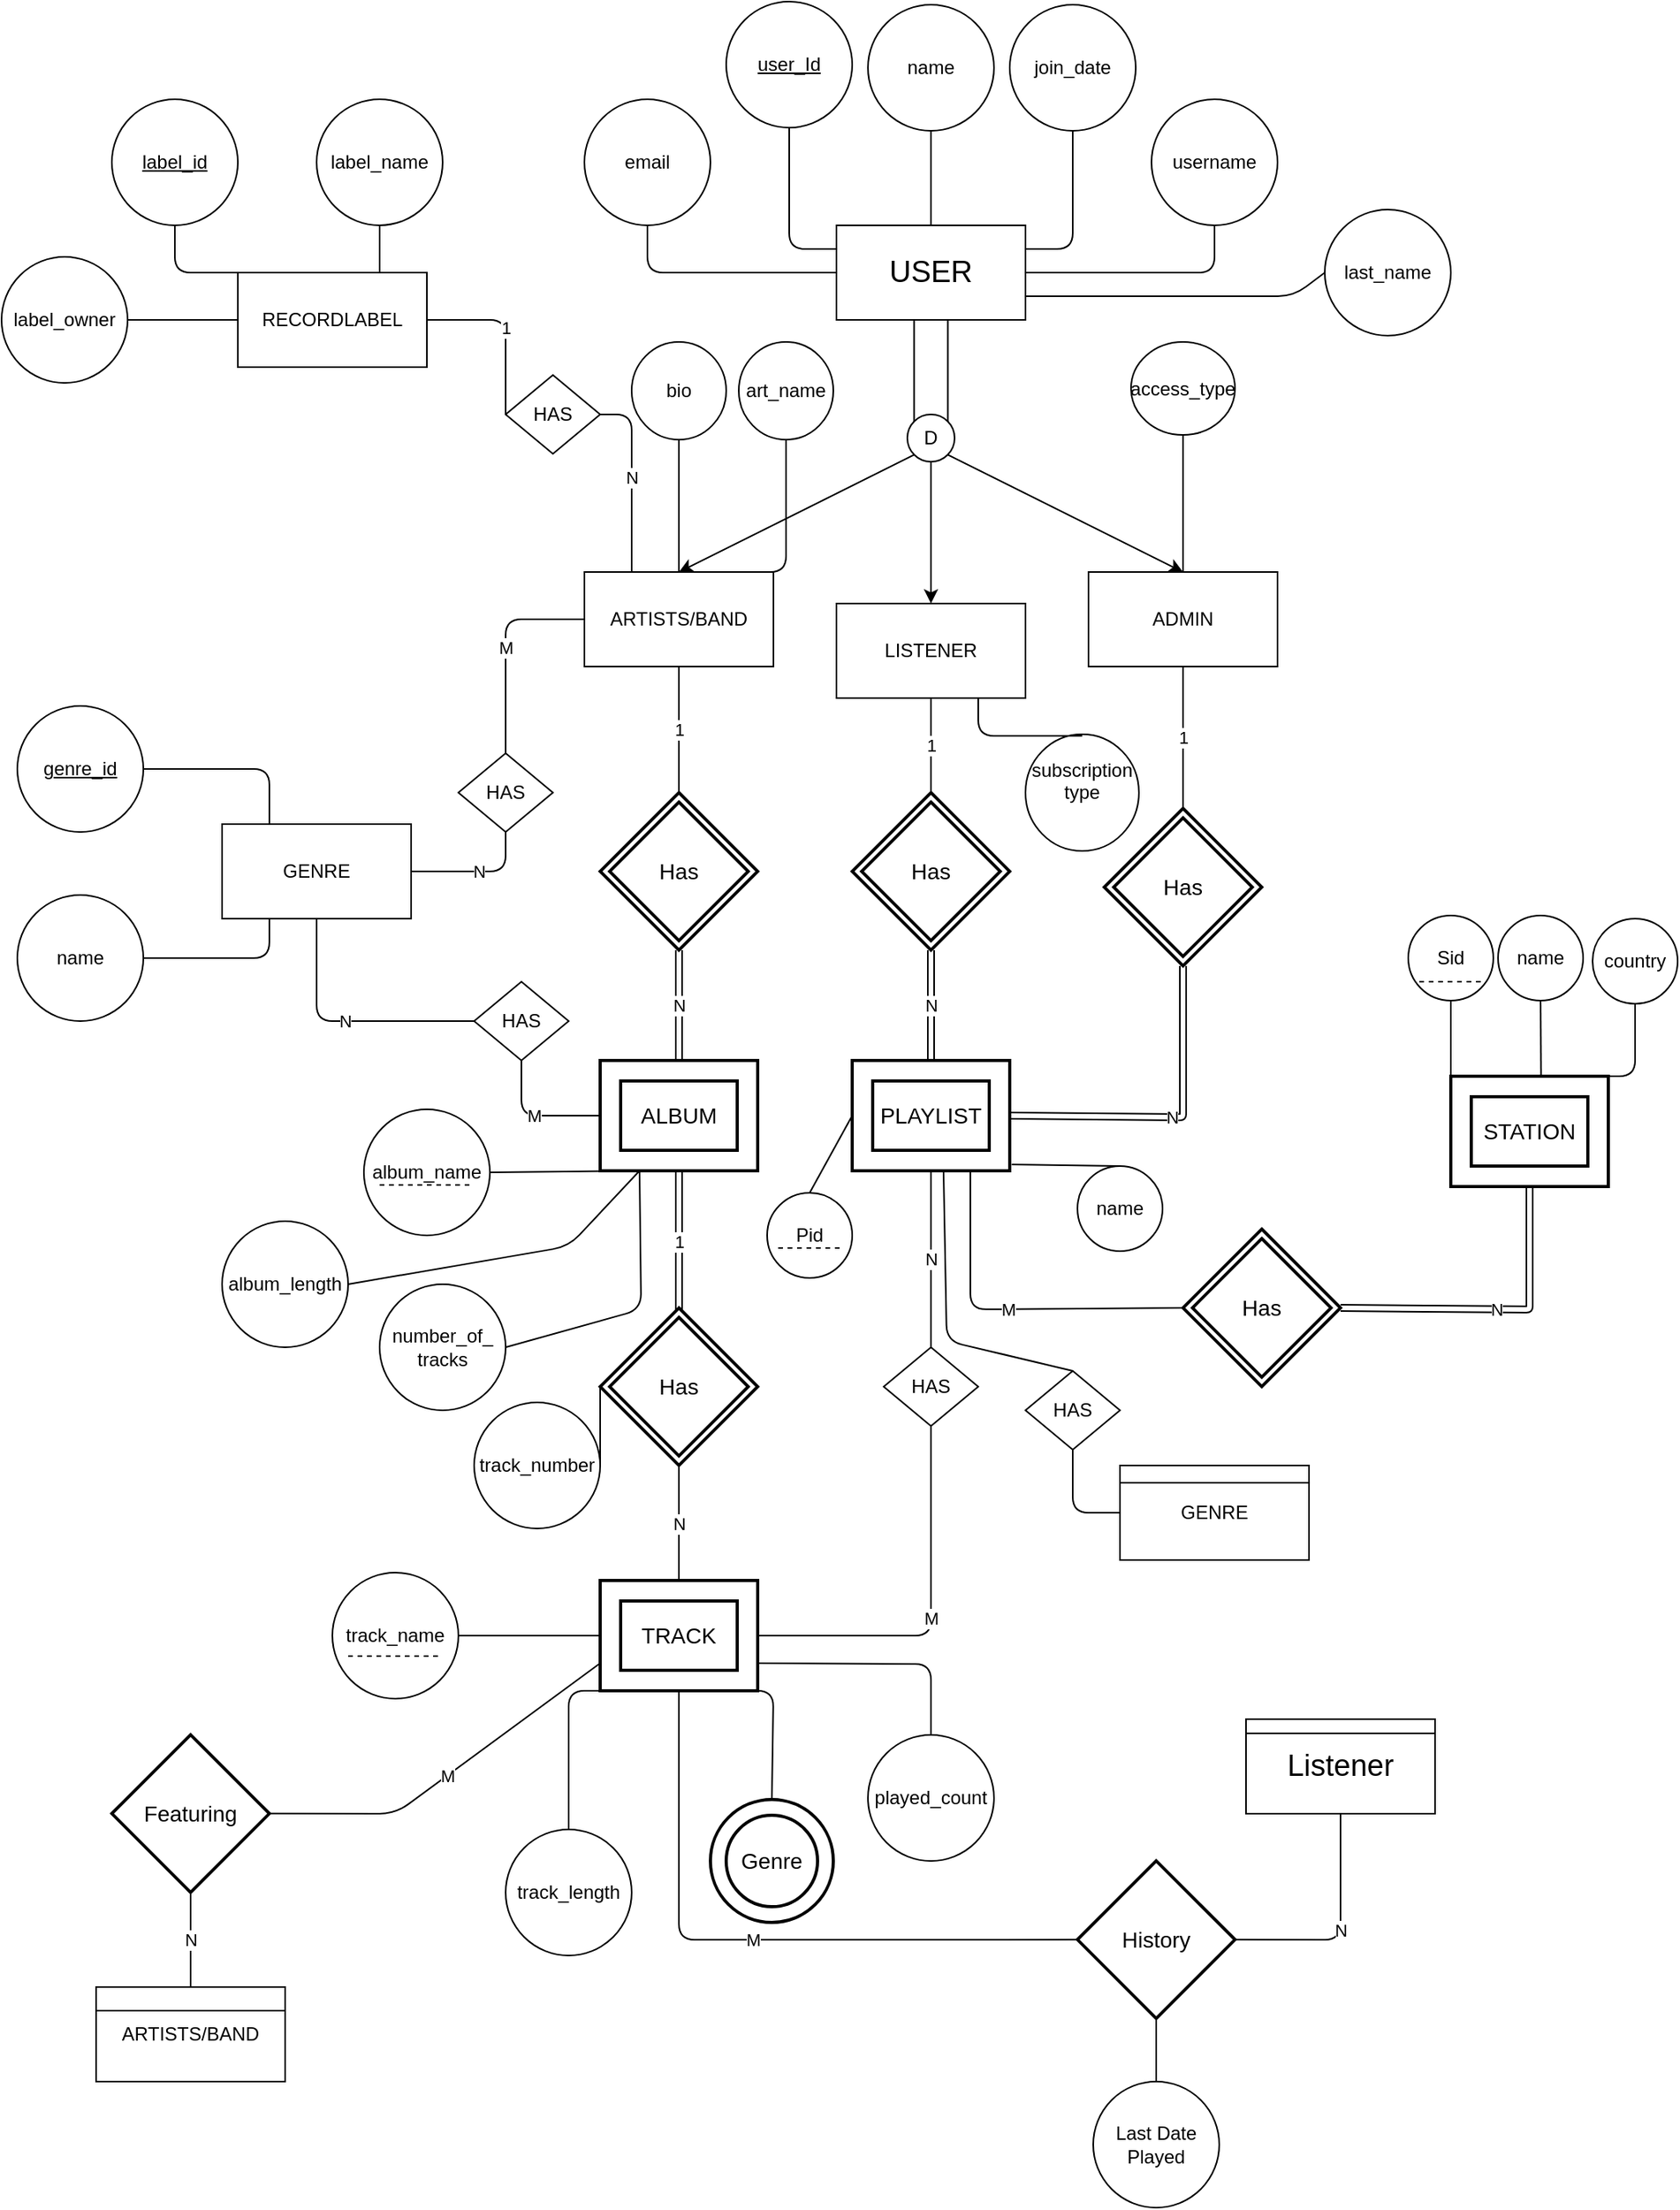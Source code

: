 <mxfile version="10.6.7" type="github"><diagram id="XxLZH_WnZtIfN90YUDpy" name="Page-1"><mxGraphModel dx="1188" dy="646" grid="1" gridSize="10" guides="1" tooltips="1" connect="1" arrows="1" fold="1" page="1" pageScale="1" pageWidth="1169" pageHeight="1654" background="none" math="0" shadow="0"><root><mxCell id="0"/><mxCell id="1" parent="0"/><mxCell id="ZjTjYvJej75fSaQNqOP--2" value="&lt;font style=&quot;font-size: 19px&quot;&gt;USER&lt;/font&gt;" style="rounded=0;whiteSpace=wrap;html=1;" parent="1" vertex="1"><mxGeometry x="560" y="202" width="120" height="60" as="geometry"/></mxCell><mxCell id="ZjTjYvJej75fSaQNqOP--3" value="" style="shape=link;html=1;width=21.429;" parent="1" target="ZjTjYvJej75fSaQNqOP--2" edge="1"><mxGeometry width="50" height="50" relative="1" as="geometry"><mxPoint x="620" y="332" as="sourcePoint"/><mxPoint x="650" y="282" as="targetPoint"/></mxGeometry></mxCell><mxCell id="ZjTjYvJej75fSaQNqOP--4" value="D" style="ellipse;whiteSpace=wrap;html=1;aspect=fixed;" parent="1" vertex="1"><mxGeometry x="605" y="322" width="30" height="30" as="geometry"/></mxCell><mxCell id="ZjTjYvJej75fSaQNqOP--7" value="" style="endArrow=classic;html=1;exitX=1;exitY=1;exitDx=0;exitDy=0;entryX=0.5;entryY=0;entryDx=0;entryDy=0;" parent="1" source="ZjTjYvJej75fSaQNqOP--4" target="Qix-pZpsLEKQEurKl3cM-2" edge="1"><mxGeometry width="50" height="50" relative="1" as="geometry"><mxPoint x="650" y="362" as="sourcePoint"/><mxPoint x="700" y="412" as="targetPoint"/></mxGeometry></mxCell><mxCell id="ZjTjYvJej75fSaQNqOP--8" value="" style="endArrow=classic;html=1;exitX=0.5;exitY=1;exitDx=0;exitDy=0;" parent="1" source="ZjTjYvJej75fSaQNqOP--4" edge="1"><mxGeometry width="50" height="50" relative="1" as="geometry"><mxPoint x="560" y="482" as="sourcePoint"/><mxPoint x="620" y="442" as="targetPoint"/></mxGeometry></mxCell><mxCell id="ZjTjYvJej75fSaQNqOP--9" value="" style="endArrow=classic;html=1;exitX=0;exitY=1;exitDx=0;exitDy=0;entryX=0.5;entryY=0;entryDx=0;entryDy=0;" parent="1" source="ZjTjYvJej75fSaQNqOP--4" target="ZjTjYvJej75fSaQNqOP--10" edge="1"><mxGeometry width="50" height="50" relative="1" as="geometry"><mxPoint x="560" y="522" as="sourcePoint"/><mxPoint x="540" y="412" as="targetPoint"/></mxGeometry></mxCell><mxCell id="ZjTjYvJej75fSaQNqOP--10" value="ARTISTS/BAND" style="rounded=0;whiteSpace=wrap;html=1;" parent="1" vertex="1"><mxGeometry x="400" y="422" width="120" height="60" as="geometry"/></mxCell><mxCell id="Qix-pZpsLEKQEurKl3cM-1" value="LISTENER" style="rounded=0;whiteSpace=wrap;html=1;" parent="1" vertex="1"><mxGeometry x="560" y="442" width="120" height="60" as="geometry"/></mxCell><mxCell id="Qix-pZpsLEKQEurKl3cM-2" value="ADMIN" style="rounded=0;whiteSpace=wrap;html=1;" parent="1" vertex="1"><mxGeometry x="720" y="422" width="120" height="60" as="geometry"/></mxCell><mxCell id="Qix-pZpsLEKQEurKl3cM-9" value="1" style="endArrow=none;html=1;entryX=0.5;entryY=1;entryDx=0;entryDy=0;" parent="1" target="ZjTjYvJej75fSaQNqOP--10" edge="1"><mxGeometry width="50" height="50" relative="1" as="geometry"><mxPoint x="460" y="562" as="sourcePoint"/><mxPoint x="260" y="522" as="targetPoint"/></mxGeometry></mxCell><mxCell id="Qix-pZpsLEKQEurKl3cM-11" value="Has" style="shape=rhombus;double=1;strokeWidth=2;fontSize=17;perimeter=rhombusPerimeter;whiteSpace=wrap;html=1;align=center;fontSize=14;" parent="1" vertex="1"><mxGeometry x="410" y="562" width="100" height="100" as="geometry"/></mxCell><mxCell id="Qix-pZpsLEKQEurKl3cM-12" value="N" style="shape=link;html=1;entryX=0.5;entryY=1;entryDx=0;entryDy=0;" parent="1" target="Qix-pZpsLEKQEurKl3cM-11" edge="1"><mxGeometry width="50" height="50" relative="1" as="geometry"><mxPoint x="460" y="732" as="sourcePoint"/><mxPoint x="260" y="682" as="targetPoint"/></mxGeometry></mxCell><mxCell id="Qix-pZpsLEKQEurKl3cM-13" value="ALBUM" style="shape=ext;strokeWidth=2;margin=10;double=1;whiteSpace=wrap;html=1;align=center;fontSize=14;" parent="1" vertex="1"><mxGeometry x="410" y="732" width="100" height="70" as="geometry"/></mxCell><mxCell id="Qix-pZpsLEKQEurKl3cM-14" value="1" style="shape=link;html=1;entryX=0.5;entryY=1;entryDx=0;entryDy=0;" parent="1" target="Qix-pZpsLEKQEurKl3cM-13" edge="1"><mxGeometry width="50" height="50" relative="1" as="geometry"><mxPoint x="460" y="892" as="sourcePoint"/><mxPoint x="260" y="822" as="targetPoint"/></mxGeometry></mxCell><mxCell id="Qix-pZpsLEKQEurKl3cM-15" value="Has" style="shape=rhombus;double=1;strokeWidth=2;fontSize=17;perimeter=rhombusPerimeter;whiteSpace=wrap;html=1;align=center;fontSize=14;" parent="1" vertex="1"><mxGeometry x="410" y="889" width="100" height="100" as="geometry"/></mxCell><mxCell id="Qix-pZpsLEKQEurKl3cM-16" value="TRACK" style="shape=ext;strokeWidth=2;margin=10;double=1;whiteSpace=wrap;html=1;align=center;fontSize=14;" parent="1" vertex="1"><mxGeometry x="410" y="1062" width="100" height="70" as="geometry"/></mxCell><mxCell id="Qix-pZpsLEKQEurKl3cM-18" value="N" style="endArrow=none;html=1;entryX=0.5;entryY=1;entryDx=0;entryDy=0;" parent="1" source="Qix-pZpsLEKQEurKl3cM-16" target="Qix-pZpsLEKQEurKl3cM-15" edge="1"><mxGeometry width="50" height="50" relative="1" as="geometry"><mxPoint x="210" y="1202" as="sourcePoint"/><mxPoint x="260" y="1152" as="targetPoint"/><Array as="points"/></mxGeometry></mxCell><mxCell id="Qix-pZpsLEKQEurKl3cM-19" value="GENRE" style="rounded=0;whiteSpace=wrap;html=1;" parent="1" vertex="1"><mxGeometry x="170" y="582" width="120" height="60" as="geometry"/></mxCell><mxCell id="Qix-pZpsLEKQEurKl3cM-20" value="HAS" style="rhombus;whiteSpace=wrap;html=1;" parent="1" vertex="1"><mxGeometry x="320" y="537" width="60" height="50" as="geometry"/></mxCell><mxCell id="Qix-pZpsLEKQEurKl3cM-21" value="M" style="endArrow=none;html=1;entryX=0;entryY=0.5;entryDx=0;entryDy=0;exitX=0.5;exitY=0;exitDx=0;exitDy=0;" parent="1" source="Qix-pZpsLEKQEurKl3cM-20" target="ZjTjYvJej75fSaQNqOP--10" edge="1"><mxGeometry width="50" height="50" relative="1" as="geometry"><mxPoint x="170" y="1202" as="sourcePoint"/><mxPoint x="220" y="1152" as="targetPoint"/><Array as="points"><mxPoint x="350" y="452"/></Array></mxGeometry></mxCell><mxCell id="Qix-pZpsLEKQEurKl3cM-22" value="N" style="endArrow=none;html=1;entryX=0.5;entryY=1;entryDx=0;entryDy=0;exitX=1;exitY=0.5;exitDx=0;exitDy=0;" parent="1" source="Qix-pZpsLEKQEurKl3cM-19" target="Qix-pZpsLEKQEurKl3cM-20" edge="1"><mxGeometry width="50" height="50" relative="1" as="geometry"><mxPoint x="170" y="1202" as="sourcePoint"/><mxPoint x="220" y="1152" as="targetPoint"/><Array as="points"><mxPoint x="350" y="612"/></Array></mxGeometry></mxCell><mxCell id="Qix-pZpsLEKQEurKl3cM-23" value="HAS" style="rhombus;whiteSpace=wrap;html=1;" parent="1" vertex="1"><mxGeometry x="330" y="682" width="60" height="50" as="geometry"/></mxCell><mxCell id="Qix-pZpsLEKQEurKl3cM-24" value="N" style="endArrow=none;html=1;entryX=0.5;entryY=1;entryDx=0;entryDy=0;exitX=0;exitY=0.5;exitDx=0;exitDy=0;" parent="1" source="Qix-pZpsLEKQEurKl3cM-23" target="Qix-pZpsLEKQEurKl3cM-19" edge="1"><mxGeometry width="50" height="50" relative="1" as="geometry"><mxPoint x="170" y="1202" as="sourcePoint"/><mxPoint x="220" y="1152" as="targetPoint"/><Array as="points"><mxPoint x="230" y="707"/></Array></mxGeometry></mxCell><mxCell id="Qix-pZpsLEKQEurKl3cM-25" value="M" style="endArrow=none;html=1;entryX=0.5;entryY=1;entryDx=0;entryDy=0;exitX=0;exitY=0.5;exitDx=0;exitDy=0;" parent="1" source="Qix-pZpsLEKQEurKl3cM-13" target="Qix-pZpsLEKQEurKl3cM-23" edge="1"><mxGeometry width="50" height="50" relative="1" as="geometry"><mxPoint x="170" y="1202" as="sourcePoint"/><mxPoint x="220" y="1152" as="targetPoint"/><Array as="points"><mxPoint x="360" y="767"/></Array></mxGeometry></mxCell><mxCell id="Qix-pZpsLEKQEurKl3cM-26" value="RECORDLABEL" style="rounded=0;whiteSpace=wrap;html=1;" parent="1" vertex="1"><mxGeometry x="180" y="232" width="120" height="60" as="geometry"/></mxCell><mxCell id="Qix-pZpsLEKQEurKl3cM-27" value="HAS" style="rhombus;whiteSpace=wrap;html=1;" parent="1" vertex="1"><mxGeometry x="350" y="297" width="60" height="50" as="geometry"/></mxCell><mxCell id="Qix-pZpsLEKQEurKl3cM-28" value="1" style="endArrow=none;html=1;entryX=0;entryY=0.5;entryDx=0;entryDy=0;exitX=1;exitY=0.5;exitDx=0;exitDy=0;" parent="1" source="Qix-pZpsLEKQEurKl3cM-26" target="Qix-pZpsLEKQEurKl3cM-27" edge="1"><mxGeometry width="50" height="50" relative="1" as="geometry"><mxPoint x="170" y="1202" as="sourcePoint"/><mxPoint x="220" y="1152" as="targetPoint"/><Array as="points"><mxPoint x="350" y="262"/></Array></mxGeometry></mxCell><mxCell id="Qix-pZpsLEKQEurKl3cM-29" value="N" style="endArrow=none;html=1;exitX=0.25;exitY=0;exitDx=0;exitDy=0;entryX=1;entryY=0.5;entryDx=0;entryDy=0;" parent="1" source="ZjTjYvJej75fSaQNqOP--10" target="Qix-pZpsLEKQEurKl3cM-27" edge="1"><mxGeometry width="50" height="50" relative="1" as="geometry"><mxPoint x="410" y="296.833" as="sourcePoint"/><mxPoint x="500" y="186.833" as="targetPoint"/><Array as="points"><mxPoint x="430" y="322"/></Array></mxGeometry></mxCell><mxCell id="Qix-pZpsLEKQEurKl3cM-31" value="PLAYLIST" style="shape=ext;strokeWidth=2;margin=10;double=1;whiteSpace=wrap;html=1;align=center;fontSize=14;" parent="1" vertex="1"><mxGeometry x="570" y="732" width="100" height="70" as="geometry"/></mxCell><mxCell id="Qix-pZpsLEKQEurKl3cM-32" value="Has" style="shape=rhombus;double=1;strokeWidth=2;fontSize=17;perimeter=rhombusPerimeter;whiteSpace=wrap;html=1;align=center;fontSize=14;" parent="1" vertex="1"><mxGeometry x="570" y="562" width="100" height="100" as="geometry"/></mxCell><mxCell id="Qix-pZpsLEKQEurKl3cM-34" value="1" style="endArrow=none;html=1;entryX=0.5;entryY=1;entryDx=0;entryDy=0;exitX=0.5;exitY=0;exitDx=0;exitDy=0;" parent="1" source="Qix-pZpsLEKQEurKl3cM-32" target="Qix-pZpsLEKQEurKl3cM-1" edge="1"><mxGeometry width="50" height="50" relative="1" as="geometry"><mxPoint x="170" y="1202" as="sourcePoint"/><mxPoint x="220" y="1152" as="targetPoint"/></mxGeometry></mxCell><mxCell id="Qix-pZpsLEKQEurKl3cM-37" value="N" style="shape=link;html=1;entryX=0.5;entryY=1;entryDx=0;entryDy=0;exitX=0.5;exitY=0;exitDx=0;exitDy=0;" parent="1" source="Qix-pZpsLEKQEurKl3cM-31" target="Qix-pZpsLEKQEurKl3cM-32" edge="1"><mxGeometry width="50" height="50" relative="1" as="geometry"><mxPoint x="170" y="1202" as="sourcePoint"/><mxPoint x="220" y="1152" as="targetPoint"/></mxGeometry></mxCell><mxCell id="Qix-pZpsLEKQEurKl3cM-38" value="HAS" style="rhombus;whiteSpace=wrap;html=1;" parent="1" vertex="1"><mxGeometry x="590" y="914" width="60" height="50" as="geometry"/></mxCell><mxCell id="Qix-pZpsLEKQEurKl3cM-42" value="M" style="endArrow=none;html=1;exitX=1;exitY=0.5;exitDx=0;exitDy=0;entryX=0.5;entryY=1;entryDx=0;entryDy=0;" parent="1" source="Qix-pZpsLEKQEurKl3cM-16" target="Qix-pZpsLEKQEurKl3cM-38" edge="1"><mxGeometry width="50" height="50" relative="1" as="geometry"><mxPoint x="170" y="1202" as="sourcePoint"/><mxPoint x="220" y="1152" as="targetPoint"/><Array as="points"><mxPoint x="620" y="1097"/></Array></mxGeometry></mxCell><mxCell id="Qix-pZpsLEKQEurKl3cM-43" value="N" style="endArrow=none;html=1;entryX=0.5;entryY=1;entryDx=0;entryDy=0;exitX=0.5;exitY=0;exitDx=0;exitDy=0;" parent="1" source="Qix-pZpsLEKQEurKl3cM-38" target="Qix-pZpsLEKQEurKl3cM-31" edge="1"><mxGeometry width="50" height="50" relative="1" as="geometry"><mxPoint x="170" y="1202" as="sourcePoint"/><mxPoint x="220" y="1152" as="targetPoint"/></mxGeometry></mxCell><mxCell id="Qix-pZpsLEKQEurKl3cM-44" value="Has" style="shape=rhombus;double=1;strokeWidth=2;fontSize=17;perimeter=rhombusPerimeter;whiteSpace=wrap;html=1;align=center;fontSize=14;" parent="1" vertex="1"><mxGeometry x="730" y="572" width="100" height="100" as="geometry"/></mxCell><mxCell id="Qix-pZpsLEKQEurKl3cM-45" value="1" style="endArrow=none;html=1;entryX=0.5;entryY=1;entryDx=0;entryDy=0;exitX=0.5;exitY=0;exitDx=0;exitDy=0;" parent="1" source="Qix-pZpsLEKQEurKl3cM-44" target="Qix-pZpsLEKQEurKl3cM-2" edge="1"><mxGeometry width="50" height="50" relative="1" as="geometry"><mxPoint x="630" y="572" as="sourcePoint"/><mxPoint x="630" y="512" as="targetPoint"/></mxGeometry></mxCell><mxCell id="Qix-pZpsLEKQEurKl3cM-47" value="Has" style="shape=rhombus;double=1;strokeWidth=2;fontSize=17;perimeter=rhombusPerimeter;whiteSpace=wrap;html=1;align=center;fontSize=14;" parent="1" vertex="1"><mxGeometry x="780" y="839" width="100" height="100" as="geometry"/></mxCell><mxCell id="Qix-pZpsLEKQEurKl3cM-48" value="STATION" style="shape=ext;strokeWidth=2;margin=10;double=1;whiteSpace=wrap;html=1;align=center;fontSize=14;" parent="1" vertex="1"><mxGeometry x="950" y="742" width="100" height="70" as="geometry"/></mxCell><mxCell id="Qix-pZpsLEKQEurKl3cM-49" value="M" style="endArrow=none;html=1;entryX=0.75;entryY=1;entryDx=0;entryDy=0;exitX=0;exitY=0.5;exitDx=0;exitDy=0;" parent="1" source="Qix-pZpsLEKQEurKl3cM-47" target="Qix-pZpsLEKQEurKl3cM-31" edge="1"><mxGeometry width="50" height="50" relative="1" as="geometry"><mxPoint x="170" y="1202" as="sourcePoint"/><mxPoint x="220" y="1152" as="targetPoint"/><Array as="points"><mxPoint x="645" y="890"/></Array></mxGeometry></mxCell><mxCell id="Qix-pZpsLEKQEurKl3cM-52" value="N" style="shape=link;html=1;entryX=0.5;entryY=1;entryDx=0;entryDy=0;exitX=1;exitY=0.5;exitDx=0;exitDy=0;" parent="1" source="Qix-pZpsLEKQEurKl3cM-47" target="Qix-pZpsLEKQEurKl3cM-48" edge="1"><mxGeometry width="50" height="50" relative="1" as="geometry"><mxPoint x="980" y="952" as="sourcePoint"/><mxPoint x="1030" y="902" as="targetPoint"/><Array as="points"><mxPoint x="1000" y="890"/></Array></mxGeometry></mxCell><mxCell id="rVJGgEubMFQXfVqfXKyP-1" value="N" style="shape=link;html=1;exitX=1;exitY=0.5;exitDx=0;exitDy=0;entryX=0.5;entryY=1;entryDx=0;entryDy=0;" parent="1" source="Qix-pZpsLEKQEurKl3cM-31" target="Qix-pZpsLEKQEurKl3cM-44" edge="1"><mxGeometry width="50" height="50" relative="1" as="geometry"><mxPoint x="820" y="792" as="sourcePoint"/><mxPoint x="870" y="742" as="targetPoint"/><Array as="points"><mxPoint x="780" y="768"/></Array></mxGeometry></mxCell><mxCell id="rVJGgEubMFQXfVqfXKyP-3" value="&lt;u&gt;user_Id&lt;/u&gt;" style="ellipse;whiteSpace=wrap;html=1;" parent="1" vertex="1"><mxGeometry x="490" y="60" width="80" height="80" as="geometry"/></mxCell><mxCell id="rVJGgEubMFQXfVqfXKyP-4" value="name" style="ellipse;whiteSpace=wrap;html=1;" parent="1" vertex="1"><mxGeometry x="580" y="62" width="80" height="80" as="geometry"/></mxCell><mxCell id="rVJGgEubMFQXfVqfXKyP-5" value="join_date" style="ellipse;whiteSpace=wrap;html=1;" parent="1" vertex="1"><mxGeometry x="670" y="62" width="80" height="80" as="geometry"/></mxCell><mxCell id="rVJGgEubMFQXfVqfXKyP-7" value="" style="endArrow=none;html=1;entryX=0.5;entryY=1;entryDx=0;entryDy=0;exitX=0;exitY=0.25;exitDx=0;exitDy=0;" parent="1" source="ZjTjYvJej75fSaQNqOP--2" target="rVJGgEubMFQXfVqfXKyP-3" edge="1"><mxGeometry width="50" height="50" relative="1" as="geometry"><mxPoint x="500" y="230" as="sourcePoint"/><mxPoint x="550" y="180" as="targetPoint"/><Array as="points"><mxPoint x="530" y="217"/></Array></mxGeometry></mxCell><mxCell id="rVJGgEubMFQXfVqfXKyP-8" value="" style="endArrow=none;html=1;entryX=0.5;entryY=1;entryDx=0;entryDy=0;exitX=0.5;exitY=0;exitDx=0;exitDy=0;" parent="1" source="ZjTjYvJej75fSaQNqOP--2" target="rVJGgEubMFQXfVqfXKyP-4" edge="1"><mxGeometry width="50" height="50" relative="1" as="geometry"><mxPoint x="610" y="210" as="sourcePoint"/><mxPoint x="360" y="210" as="targetPoint"/></mxGeometry></mxCell><mxCell id="rVJGgEubMFQXfVqfXKyP-11" value="" style="endArrow=none;html=1;entryX=0.5;entryY=1;entryDx=0;entryDy=0;exitX=1;exitY=0.25;exitDx=0;exitDy=0;" parent="1" source="ZjTjYvJej75fSaQNqOP--2" target="rVJGgEubMFQXfVqfXKyP-5" edge="1"><mxGeometry width="50" height="50" relative="1" as="geometry"><mxPoint x="690" y="200" as="sourcePoint"/><mxPoint x="740" y="160" as="targetPoint"/><Array as="points"><mxPoint x="710" y="217"/></Array></mxGeometry></mxCell><mxCell id="rVJGgEubMFQXfVqfXKyP-12" value="username&lt;br&gt;" style="ellipse;whiteSpace=wrap;html=1;" parent="1" vertex="1"><mxGeometry x="760" y="122" width="80" height="80" as="geometry"/></mxCell><mxCell id="rVJGgEubMFQXfVqfXKyP-15" value="" style="endArrow=none;html=1;exitX=1;exitY=0.5;exitDx=0;exitDy=0;entryX=0.5;entryY=1;entryDx=0;entryDy=0;" parent="1" source="ZjTjYvJej75fSaQNqOP--2" target="rVJGgEubMFQXfVqfXKyP-12" edge="1"><mxGeometry width="50" height="50" relative="1" as="geometry"><mxPoint x="800" y="290" as="sourcePoint"/><mxPoint x="800" y="232" as="targetPoint"/><Array as="points"><mxPoint x="800" y="232"/></Array></mxGeometry></mxCell><mxCell id="rVJGgEubMFQXfVqfXKyP-17" value="email&lt;br&gt;" style="ellipse;whiteSpace=wrap;html=1;" parent="1" vertex="1"><mxGeometry x="400" y="122" width="80" height="80" as="geometry"/></mxCell><mxCell id="rVJGgEubMFQXfVqfXKyP-21" value="" style="endArrow=none;html=1;entryX=0.5;entryY=1;entryDx=0;entryDy=0;exitX=0;exitY=0.5;exitDx=0;exitDy=0;" parent="1" source="ZjTjYvJej75fSaQNqOP--2" target="rVJGgEubMFQXfVqfXKyP-17" edge="1"><mxGeometry width="50" height="50" relative="1" as="geometry"><mxPoint x="460" y="350" as="sourcePoint"/><mxPoint x="510" y="300" as="targetPoint"/><Array as="points"><mxPoint x="440" y="232"/></Array></mxGeometry></mxCell><mxCell id="rVJGgEubMFQXfVqfXKyP-23" value="bio" style="ellipse;whiteSpace=wrap;html=1;" parent="1" vertex="1"><mxGeometry x="430" y="276" width="60" height="62" as="geometry"/></mxCell><mxCell id="rVJGgEubMFQXfVqfXKyP-25" value="&lt;u&gt;label_id&lt;/u&gt;" style="ellipse;whiteSpace=wrap;html=1;aspect=fixed;" parent="1" vertex="1"><mxGeometry x="100" y="122" width="80" height="80" as="geometry"/></mxCell><mxCell id="rVJGgEubMFQXfVqfXKyP-26" value="label_name" style="ellipse;whiteSpace=wrap;html=1;aspect=fixed;" parent="1" vertex="1"><mxGeometry x="230" y="122" width="80" height="80" as="geometry"/></mxCell><mxCell id="rVJGgEubMFQXfVqfXKyP-27" value="label_owner" style="ellipse;whiteSpace=wrap;html=1;aspect=fixed;" parent="1" vertex="1"><mxGeometry x="30" y="222" width="80" height="80" as="geometry"/></mxCell><mxCell id="rVJGgEubMFQXfVqfXKyP-33" value="access_type" style="ellipse;whiteSpace=wrap;html=1;" parent="1" vertex="1"><mxGeometry x="747" y="276" width="66" height="59" as="geometry"/></mxCell><mxCell id="rVJGgEubMFQXfVqfXKyP-36" value="&lt;u&gt;genre_id&lt;/u&gt;" style="ellipse;whiteSpace=wrap;html=1;aspect=fixed;" parent="1" vertex="1"><mxGeometry x="40" y="507" width="80" height="80" as="geometry"/></mxCell><mxCell id="rVJGgEubMFQXfVqfXKyP-37" value="name" style="ellipse;whiteSpace=wrap;html=1;aspect=fixed;" parent="1" vertex="1"><mxGeometry x="40" y="627" width="80" height="80" as="geometry"/></mxCell><mxCell id="rVJGgEubMFQXfVqfXKyP-38" value="" style="endArrow=none;html=1;entryX=1;entryY=0.5;entryDx=0;entryDy=0;exitX=0.25;exitY=1;exitDx=0;exitDy=0;" parent="1" source="Qix-pZpsLEKQEurKl3cM-19" target="rVJGgEubMFQXfVqfXKyP-37" edge="1"><mxGeometry width="50" height="50" relative="1" as="geometry"><mxPoint x="180" y="720" as="sourcePoint"/><mxPoint x="210" y="820" as="targetPoint"/><Array as="points"><mxPoint x="200" y="667"/></Array></mxGeometry></mxCell><mxCell id="rVJGgEubMFQXfVqfXKyP-39" value="" style="endArrow=none;html=1;entryX=1;entryY=0.5;entryDx=0;entryDy=0;exitX=0.25;exitY=0;exitDx=0;exitDy=0;" parent="1" source="Qix-pZpsLEKQEurKl3cM-19" target="rVJGgEubMFQXfVqfXKyP-36" edge="1"><mxGeometry width="50" height="50" relative="1" as="geometry"><mxPoint x="110" y="620" as="sourcePoint"/><mxPoint x="160" y="570" as="targetPoint"/><Array as="points"><mxPoint x="200" y="547"/></Array></mxGeometry></mxCell><mxCell id="rVJGgEubMFQXfVqfXKyP-40" value="" style="endArrow=none;html=1;entryX=0.5;entryY=1;entryDx=0;entryDy=0;exitX=0.5;exitY=0;exitDx=0;exitDy=0;" parent="1" source="ZjTjYvJej75fSaQNqOP--10" target="rVJGgEubMFQXfVqfXKyP-23" edge="1"><mxGeometry width="50" height="50" relative="1" as="geometry"><mxPoint x="460" y="410" as="sourcePoint"/><mxPoint x="510" y="360" as="targetPoint"/></mxGeometry></mxCell><mxCell id="rVJGgEubMFQXfVqfXKyP-42" value="" style="endArrow=none;html=1;exitX=1;exitY=0.5;exitDx=0;exitDy=0;entryX=0;entryY=0.5;entryDx=0;entryDy=0;" parent="1" source="rVJGgEubMFQXfVqfXKyP-27" target="Qix-pZpsLEKQEurKl3cM-26" edge="1"><mxGeometry width="50" height="50" relative="1" as="geometry"><mxPoint x="120" y="290" as="sourcePoint"/><mxPoint x="170" y="240" as="targetPoint"/></mxGeometry></mxCell><mxCell id="rVJGgEubMFQXfVqfXKyP-43" value="" style="endArrow=none;html=1;entryX=0.5;entryY=1;entryDx=0;entryDy=0;exitX=0.25;exitY=0;exitDx=0;exitDy=0;" parent="1" source="Qix-pZpsLEKQEurKl3cM-26" target="rVJGgEubMFQXfVqfXKyP-25" edge="1"><mxGeometry width="50" height="50" relative="1" as="geometry"><mxPoint x="140" y="250" as="sourcePoint"/><mxPoint x="190" y="200" as="targetPoint"/><Array as="points"><mxPoint x="140" y="232"/></Array></mxGeometry></mxCell><mxCell id="rVJGgEubMFQXfVqfXKyP-44" value="" style="endArrow=none;html=1;entryX=0.5;entryY=1;entryDx=0;entryDy=0;exitX=0.75;exitY=0;exitDx=0;exitDy=0;" parent="1" source="Qix-pZpsLEKQEurKl3cM-26" target="rVJGgEubMFQXfVqfXKyP-26" edge="1"><mxGeometry width="50" height="50" relative="1" as="geometry"><mxPoint x="300" y="240" as="sourcePoint"/><mxPoint x="350" y="190" as="targetPoint"/></mxGeometry></mxCell><mxCell id="rVJGgEubMFQXfVqfXKyP-45" value="" style="endArrow=none;html=1;entryX=0.5;entryY=1;entryDx=0;entryDy=0;exitX=0.5;exitY=0;exitDx=0;exitDy=0;" parent="1" source="Qix-pZpsLEKQEurKl3cM-2" target="rVJGgEubMFQXfVqfXKyP-33" edge="1"><mxGeometry width="50" height="50" relative="1" as="geometry"><mxPoint x="930" y="420" as="sourcePoint"/><mxPoint x="980" y="370" as="targetPoint"/></mxGeometry></mxCell><mxCell id="rVJGgEubMFQXfVqfXKyP-47" value="album_name" style="ellipse;whiteSpace=wrap;html=1;aspect=fixed;" parent="1" vertex="1"><mxGeometry x="260" y="763" width="80" height="80" as="geometry"/></mxCell><mxCell id="rVJGgEubMFQXfVqfXKyP-49" value="" style="endArrow=none;dashed=1;html=1;" parent="1" edge="1"><mxGeometry width="50" height="50" relative="1" as="geometry"><mxPoint x="270" y="811" as="sourcePoint"/><mxPoint x="330" y="811" as="targetPoint"/></mxGeometry></mxCell><mxCell id="rVJGgEubMFQXfVqfXKyP-50" value="" style="endArrow=none;html=1;entryX=0.25;entryY=1;entryDx=0;entryDy=0;exitX=1;exitY=0.5;exitDx=0;exitDy=0;" parent="1" source="rVJGgEubMFQXfVqfXKyP-47" target="Qix-pZpsLEKQEurKl3cM-13" edge="1"><mxGeometry width="50" height="50" relative="1" as="geometry"><mxPoint x="370" y="860" as="sourcePoint"/><mxPoint x="420" y="810" as="targetPoint"/></mxGeometry></mxCell><mxCell id="rVJGgEubMFQXfVqfXKyP-53" value="number_of_&lt;br&gt;tracks" style="ellipse;whiteSpace=wrap;html=1;aspect=fixed;" parent="1" vertex="1"><mxGeometry x="270" y="874" width="80" height="80" as="geometry"/></mxCell><mxCell id="rVJGgEubMFQXfVqfXKyP-54" value="track_name" style="ellipse;whiteSpace=wrap;html=1;aspect=fixed;" parent="1" vertex="1"><mxGeometry x="240" y="1057" width="80" height="80" as="geometry"/></mxCell><mxCell id="rVJGgEubMFQXfVqfXKyP-55" value="" style="endArrow=none;html=1;entryX=0.25;entryY=1;entryDx=0;entryDy=0;exitX=1;exitY=0.5;exitDx=0;exitDy=0;" parent="1" source="rVJGgEubMFQXfVqfXKyP-53" target="Qix-pZpsLEKQEurKl3cM-13" edge="1"><mxGeometry width="50" height="50" relative="1" as="geometry"><mxPoint x="360" y="890" as="sourcePoint"/><mxPoint x="410" y="840" as="targetPoint"/><Array as="points"><mxPoint x="436" y="890"/></Array></mxGeometry></mxCell><mxCell id="rVJGgEubMFQXfVqfXKyP-56" value="album_length" style="ellipse;whiteSpace=wrap;html=1;aspect=fixed;" parent="1" vertex="1"><mxGeometry x="170" y="834" width="80" height="80" as="geometry"/></mxCell><mxCell id="rVJGgEubMFQXfVqfXKyP-57" value="" style="endArrow=none;html=1;entryX=0.25;entryY=1;entryDx=0;entryDy=0;exitX=1;exitY=0.5;exitDx=0;exitDy=0;" parent="1" source="rVJGgEubMFQXfVqfXKyP-56" target="Qix-pZpsLEKQEurKl3cM-13" edge="1"><mxGeometry width="50" height="50" relative="1" as="geometry"><mxPoint x="350" y="890" as="sourcePoint"/><mxPoint x="400" y="840" as="targetPoint"/><Array as="points"><mxPoint x="390" y="850"/></Array></mxGeometry></mxCell><mxCell id="rVJGgEubMFQXfVqfXKyP-58" value="" style="endArrow=none;dashed=1;html=1;" parent="1" edge="1"><mxGeometry width="50" height="50" relative="1" as="geometry"><mxPoint x="250" y="1110.0" as="sourcePoint"/><mxPoint x="310" y="1110.0" as="targetPoint"/></mxGeometry></mxCell><mxCell id="rVJGgEubMFQXfVqfXKyP-59" value="track_length" style="ellipse;whiteSpace=wrap;html=1;aspect=fixed;" parent="1" vertex="1"><mxGeometry x="350" y="1220" width="80" height="80" as="geometry"/></mxCell><mxCell id="rVJGgEubMFQXfVqfXKyP-60" value="track_number" style="ellipse;whiteSpace=wrap;html=1;aspect=fixed;" parent="1" vertex="1"><mxGeometry x="330" y="949" width="80" height="80" as="geometry"/></mxCell><mxCell id="rVJGgEubMFQXfVqfXKyP-61" value="" style="endArrow=none;html=1;exitX=1;exitY=0.5;exitDx=0;exitDy=0;entryX=0;entryY=0.5;entryDx=0;entryDy=0;" parent="1" source="rVJGgEubMFQXfVqfXKyP-60" target="Qix-pZpsLEKQEurKl3cM-15" edge="1"><mxGeometry width="50" height="50" relative="1" as="geometry"><mxPoint x="360" y="1010" as="sourcePoint"/><mxPoint x="410" y="960" as="targetPoint"/></mxGeometry></mxCell><mxCell id="rVJGgEubMFQXfVqfXKyP-62" value="" style="endArrow=none;html=1;entryX=0;entryY=0.5;entryDx=0;entryDy=0;exitX=1;exitY=0.5;exitDx=0;exitDy=0;" parent="1" source="rVJGgEubMFQXfVqfXKyP-54" target="Qix-pZpsLEKQEurKl3cM-16" edge="1"><mxGeometry width="50" height="50" relative="1" as="geometry"><mxPoint x="360" y="1130" as="sourcePoint"/><mxPoint x="410" y="1080" as="targetPoint"/></mxGeometry></mxCell><mxCell id="rVJGgEubMFQXfVqfXKyP-63" value="" style="endArrow=none;html=1;entryX=0.5;entryY=1;entryDx=0;entryDy=0;exitX=0.5;exitY=0;exitDx=0;exitDy=0;" parent="1" source="rVJGgEubMFQXfVqfXKyP-59" target="Qix-pZpsLEKQEurKl3cM-16" edge="1"><mxGeometry width="50" height="50" relative="1" as="geometry"><mxPoint x="490" y="1220" as="sourcePoint"/><mxPoint x="540" y="1170" as="targetPoint"/><Array as="points"><mxPoint x="390" y="1132"/></Array></mxGeometry></mxCell><mxCell id="1ROTI14E_Pd28IPo4KrD-1" value="Genre" style="ellipse;shape=doubleEllipse;margin=10;strokeWidth=2;fontSize=14;whiteSpace=wrap;html=1;align=center;" parent="1" vertex="1"><mxGeometry x="480" y="1201" width="78" height="78" as="geometry"/></mxCell><mxCell id="1ROTI14E_Pd28IPo4KrD-2" value="" style="endArrow=none;html=1;entryX=0.75;entryY=1;entryDx=0;entryDy=0;exitX=0.5;exitY=0;exitDx=0;exitDy=0;" parent="1" source="1ROTI14E_Pd28IPo4KrD-1" target="Qix-pZpsLEKQEurKl3cM-16" edge="1"><mxGeometry width="50" height="50" relative="1" as="geometry"><mxPoint x="449.857" y="1221.714" as="sourcePoint"/><mxPoint x="469.857" y="1141.714" as="targetPoint"/><Array as="points"><mxPoint x="520" y="1132"/></Array></mxGeometry></mxCell><mxCell id="1ROTI14E_Pd28IPo4KrD-3" value="name" style="ellipse;whiteSpace=wrap;html=1;aspect=fixed;" parent="1" vertex="1"><mxGeometry x="713" y="799" width="54" height="54" as="geometry"/></mxCell><mxCell id="1ROTI14E_Pd28IPo4KrD-5" value="" style="endArrow=none;html=1;exitX=0.5;exitY=0;exitDx=0;exitDy=0;entryX=1.013;entryY=0.943;entryDx=0;entryDy=0;entryPerimeter=0;" parent="1" source="1ROTI14E_Pd28IPo4KrD-3" target="Qix-pZpsLEKQEurKl3cM-31" edge="1"><mxGeometry width="50" height="50" relative="1" as="geometry"><mxPoint x="810" y="810" as="sourcePoint"/><mxPoint x="860" y="760" as="targetPoint"/></mxGeometry></mxCell><mxCell id="1ROTI14E_Pd28IPo4KrD-6" value="Pid" style="ellipse;whiteSpace=wrap;html=1;aspect=fixed;" parent="1" vertex="1"><mxGeometry x="516" y="816" width="54" height="54" as="geometry"/></mxCell><mxCell id="1ROTI14E_Pd28IPo4KrD-8" value="" style="endArrow=none;dashed=1;html=1;" parent="1" edge="1"><mxGeometry width="50" height="50" relative="1" as="geometry"><mxPoint x="523" y="851" as="sourcePoint"/><mxPoint x="563" y="851" as="targetPoint"/></mxGeometry></mxCell><mxCell id="1ROTI14E_Pd28IPo4KrD-9" value="" style="endArrow=none;html=1;exitX=0;exitY=0.5;exitDx=0;exitDy=0;entryX=0.5;entryY=0;entryDx=0;entryDy=0;" parent="1" source="Qix-pZpsLEKQEurKl3cM-31" target="1ROTI14E_Pd28IPo4KrD-6" edge="1"><mxGeometry width="50" height="50" relative="1" as="geometry"><mxPoint x="604.5" y="816.5" as="sourcePoint"/><mxPoint x="556" y="816" as="targetPoint"/></mxGeometry></mxCell><mxCell id="1ROTI14E_Pd28IPo4KrD-10" value="GENRE" style="rounded=0;whiteSpace=wrap;html=1;" parent="1" vertex="1"><mxGeometry x="740" y="989" width="120" height="60" as="geometry"/></mxCell><mxCell id="1ROTI14E_Pd28IPo4KrD-11" value="" style="endArrow=none;html=1;" parent="1" edge="1"><mxGeometry width="50" height="50" relative="1" as="geometry"><mxPoint x="740" y="1000" as="sourcePoint"/><mxPoint x="860" y="1000" as="targetPoint"/></mxGeometry></mxCell><mxCell id="1ROTI14E_Pd28IPo4KrD-12" value="HAS" style="rhombus;whiteSpace=wrap;html=1;" parent="1" vertex="1"><mxGeometry x="680" y="929" width="60" height="50" as="geometry"/></mxCell><mxCell id="1ROTI14E_Pd28IPo4KrD-15" value="" style="endArrow=none;html=1;entryX=0;entryY=0.5;entryDx=0;entryDy=0;exitX=0.5;exitY=1;exitDx=0;exitDy=0;" parent="1" source="1ROTI14E_Pd28IPo4KrD-12" target="1ROTI14E_Pd28IPo4KrD-10" edge="1"><mxGeometry width="50" height="50" relative="1" as="geometry"><mxPoint x="680" y="1079" as="sourcePoint"/><mxPoint x="730" y="1029" as="targetPoint"/><Array as="points"><mxPoint x="710" y="1019"/></Array></mxGeometry></mxCell><mxCell id="1ROTI14E_Pd28IPo4KrD-16" value="" style="endArrow=none;html=1;exitX=0.5;exitY=0;exitDx=0;exitDy=0;" parent="1" source="1ROTI14E_Pd28IPo4KrD-12" edge="1"><mxGeometry width="50" height="50" relative="1" as="geometry"><mxPoint x="680" y="1105" as="sourcePoint"/><mxPoint x="628" y="803" as="targetPoint"/><Array as="points"><mxPoint x="630" y="910"/></Array></mxGeometry></mxCell><mxCell id="1ROTI14E_Pd28IPo4KrD-17" value="name" style="ellipse;whiteSpace=wrap;html=1;aspect=fixed;" parent="1" vertex="1"><mxGeometry x="980" y="640" width="54" height="54" as="geometry"/></mxCell><mxCell id="1ROTI14E_Pd28IPo4KrD-20" value="Sid" style="ellipse;whiteSpace=wrap;html=1;aspect=fixed;" parent="1" vertex="1"><mxGeometry x="923" y="640" width="54" height="54" as="geometry"/></mxCell><mxCell id="1ROTI14E_Pd28IPo4KrD-21" value="country" style="ellipse;whiteSpace=wrap;html=1;aspect=fixed;" parent="1" vertex="1"><mxGeometry x="1040" y="642" width="54" height="54" as="geometry"/></mxCell><mxCell id="1ROTI14E_Pd28IPo4KrD-22" value="" style="endArrow=none;dashed=1;html=1;" parent="1" edge="1"><mxGeometry width="50" height="50" relative="1" as="geometry"><mxPoint x="930" y="682" as="sourcePoint"/><mxPoint x="970" y="682" as="targetPoint"/></mxGeometry></mxCell><mxCell id="1ROTI14E_Pd28IPo4KrD-24" value="" style="endArrow=none;html=1;entryX=0.5;entryY=1;entryDx=0;entryDy=0;" parent="1" target="1ROTI14E_Pd28IPo4KrD-20" edge="1"><mxGeometry width="50" height="50" relative="1" as="geometry"><mxPoint x="950" y="743" as="sourcePoint"/><mxPoint x="950" y="710" as="targetPoint"/><Array as="points"><mxPoint x="950" y="720"/></Array></mxGeometry></mxCell><mxCell id="1ROTI14E_Pd28IPo4KrD-25" value="" style="endArrow=none;html=1;entryX=0.5;entryY=1;entryDx=0;entryDy=0;exitX=0.573;exitY=0.005;exitDx=0;exitDy=0;exitPerimeter=0;" parent="1" source="Qix-pZpsLEKQEurKl3cM-48" target="1ROTI14E_Pd28IPo4KrD-17" edge="1"><mxGeometry width="50" height="50" relative="1" as="geometry"><mxPoint x="990" y="720" as="sourcePoint"/><mxPoint x="1040" y="670" as="targetPoint"/></mxGeometry></mxCell><mxCell id="1ROTI14E_Pd28IPo4KrD-28" value="" style="endArrow=none;html=1;entryX=0.5;entryY=1;entryDx=0;entryDy=0;exitX=0.75;exitY=0;exitDx=0;exitDy=0;" parent="1" source="Qix-pZpsLEKQEurKl3cM-48" target="1ROTI14E_Pd28IPo4KrD-21" edge="1"><mxGeometry width="50" height="50" relative="1" as="geometry"><mxPoint x="1009.857" y="751.714" as="sourcePoint"/><mxPoint x="1037" y="671.714" as="targetPoint"/><Array as="points"><mxPoint x="1067" y="742"/></Array></mxGeometry></mxCell><mxCell id="G9LgycXJBJEF6hPmgg_Z-12" value="played_count" style="ellipse;whiteSpace=wrap;html=1;aspect=fixed;" parent="1" vertex="1"><mxGeometry x="580" y="1160" width="80" height="80" as="geometry"/></mxCell><mxCell id="G9LgycXJBJEF6hPmgg_Z-13" value="" style="endArrow=none;html=1;exitX=0.5;exitY=0;exitDx=0;exitDy=0;entryX=1;entryY=0.75;entryDx=0;entryDy=0;" parent="1" source="G9LgycXJBJEF6hPmgg_Z-12" target="Qix-pZpsLEKQEurKl3cM-16" edge="1"><mxGeometry width="50" height="50" relative="1" as="geometry"><mxPoint x="530" y="1160" as="sourcePoint"/><mxPoint x="580" y="1110" as="targetPoint"/><Array as="points"><mxPoint x="620" y="1115"/></Array></mxGeometry></mxCell><mxCell id="VhD-aKfs4_UMhPN40-l2-3" value="&lt;font style=&quot;font-size: 19px&quot;&gt;Listener&lt;/font&gt;" style="rounded=0;whiteSpace=wrap;html=1;" parent="1" vertex="1"><mxGeometry x="820" y="1150" width="120" height="60" as="geometry"/></mxCell><mxCell id="VhD-aKfs4_UMhPN40-l2-4" value="" style="endArrow=none;html=1;" parent="1" edge="1"><mxGeometry width="50" height="50" relative="1" as="geometry"><mxPoint x="820" y="1159" as="sourcePoint"/><mxPoint x="940" y="1159" as="targetPoint"/></mxGeometry></mxCell><mxCell id="VhD-aKfs4_UMhPN40-l2-5" value="History" style="shape=rhombus;strokeWidth=2;fontSize=17;perimeter=rhombusPerimeter;whiteSpace=wrap;html=1;align=center;fontSize=14;" parent="1" vertex="1"><mxGeometry x="713" y="1239.929" width="100" height="100" as="geometry"/></mxCell><mxCell id="VhD-aKfs4_UMhPN40-l2-6" value="N" style="endArrow=none;html=1;entryX=0.5;entryY=1;entryDx=0;entryDy=0;exitX=1;exitY=0.5;exitDx=0;exitDy=0;" parent="1" source="VhD-aKfs4_UMhPN40-l2-5" target="VhD-aKfs4_UMhPN40-l2-3" edge="1"><mxGeometry width="50" height="50" relative="1" as="geometry"><mxPoint x="30" y="1410" as="sourcePoint"/><mxPoint x="80" y="1360" as="targetPoint"/><Array as="points"><mxPoint x="880" y="1290"/></Array></mxGeometry></mxCell><mxCell id="VhD-aKfs4_UMhPN40-l2-7" value="M" style="endArrow=none;html=1;entryX=0;entryY=0.5;entryDx=0;entryDy=0;exitX=0.5;exitY=1;exitDx=0;exitDy=0;" parent="1" source="Qix-pZpsLEKQEurKl3cM-16" target="VhD-aKfs4_UMhPN40-l2-5" edge="1"><mxGeometry width="50" height="50" relative="1" as="geometry"><mxPoint x="30" y="1410" as="sourcePoint"/><mxPoint x="80" y="1360" as="targetPoint"/><Array as="points"><mxPoint x="460" y="1290"/></Array></mxGeometry></mxCell><mxCell id="VhD-aKfs4_UMhPN40-l2-8" value="Last Date Played" style="ellipse;whiteSpace=wrap;html=1;aspect=fixed;" parent="1" vertex="1"><mxGeometry x="723" y="1380" width="80" height="80" as="geometry"/></mxCell><mxCell id="VhD-aKfs4_UMhPN40-l2-10" value="" style="endArrow=none;html=1;exitX=0.5;exitY=0;exitDx=0;exitDy=0;" parent="1" source="VhD-aKfs4_UMhPN40-l2-8" edge="1"><mxGeometry width="50" height="50" relative="1" as="geometry"><mxPoint x="30" y="1510" as="sourcePoint"/><mxPoint x="763" y="1340" as="targetPoint"/></mxGeometry></mxCell><mxCell id="VhD-aKfs4_UMhPN40-l2-12" value="subscription type&lt;br&gt;&lt;br&gt;" style="ellipse;whiteSpace=wrap;html=1;" parent="1" vertex="1"><mxGeometry x="680" y="525" width="72" height="74" as="geometry"/></mxCell><mxCell id="VhD-aKfs4_UMhPN40-l2-13" value="" style="endArrow=none;html=1;exitX=0.75;exitY=1;exitDx=0;exitDy=0;" parent="1" source="Qix-pZpsLEKQEurKl3cM-1" edge="1"><mxGeometry width="50" height="50" relative="1" as="geometry"><mxPoint x="763" y="607" as="sourcePoint"/><mxPoint x="716" y="526" as="targetPoint"/><Array as="points"><mxPoint x="650" y="526"/></Array></mxGeometry></mxCell><mxCell id="LH1RK7ERxiYMQ8O5ReV0-1" value="last_name&lt;br&gt;" style="ellipse;whiteSpace=wrap;html=1;" parent="1" vertex="1"><mxGeometry x="870" y="192" width="80" height="80" as="geometry"/></mxCell><mxCell id="LH1RK7ERxiYMQ8O5ReV0-2" value="" style="endArrow=none;html=1;entryX=0;entryY=0.5;entryDx=0;entryDy=0;exitX=1;exitY=0.75;exitDx=0;exitDy=0;" parent="1" source="ZjTjYvJej75fSaQNqOP--2" target="LH1RK7ERxiYMQ8O5ReV0-1" edge="1"><mxGeometry width="50" height="50" relative="1" as="geometry"><mxPoint x="890" y="130" as="sourcePoint"/><mxPoint x="940" y="80" as="targetPoint"/><Array as="points"><mxPoint x="850" y="247"/></Array></mxGeometry></mxCell><mxCell id="LH1RK7ERxiYMQ8O5ReV0-3" value="art_name&lt;br&gt;" style="ellipse;whiteSpace=wrap;html=1;" parent="1" vertex="1"><mxGeometry x="498" y="276" width="60" height="62" as="geometry"/></mxCell><mxCell id="LH1RK7ERxiYMQ8O5ReV0-4" value="" style="endArrow=none;html=1;entryX=0.5;entryY=1;entryDx=0;entryDy=0;exitX=0.5;exitY=0;exitDx=0;exitDy=0;" parent="1" source="ZjTjYvJej75fSaQNqOP--10" target="LH1RK7ERxiYMQ8O5ReV0-3" edge="1"><mxGeometry width="50" height="50" relative="1" as="geometry"><mxPoint x="469.857" y="431.714" as="sourcePoint"/><mxPoint x="469.857" y="347.429" as="targetPoint"/><Array as="points"><mxPoint x="528" y="422"/></Array></mxGeometry></mxCell><mxCell id="8UXdIhDWFQrCWvgmcxvT-1" value="ARTISTS/BAND" style="rounded=0;whiteSpace=wrap;html=1;" parent="1" vertex="1"><mxGeometry x="90" y="1320" width="120" height="60" as="geometry"/></mxCell><mxCell id="8UXdIhDWFQrCWvgmcxvT-2" value="Featuring" style="shape=rhombus;strokeWidth=2;fontSize=17;perimeter=rhombusPerimeter;whiteSpace=wrap;html=1;align=center;fontSize=14;" parent="1" vertex="1"><mxGeometry x="100" y="1159.929" width="100" height="100" as="geometry"/></mxCell><mxCell id="8UXdIhDWFQrCWvgmcxvT-3" value="N" style="endArrow=none;html=1;entryX=0.5;entryY=1;entryDx=0;entryDy=0;exitX=0.5;exitY=0;exitDx=0;exitDy=0;" parent="1" source="8UXdIhDWFQrCWvgmcxvT-1" target="8UXdIhDWFQrCWvgmcxvT-2" edge="1"><mxGeometry width="50" height="50" relative="1" as="geometry"><mxPoint x="160" y="1320" as="sourcePoint"/><mxPoint x="170" y="1270" as="targetPoint"/></mxGeometry></mxCell><mxCell id="8UXdIhDWFQrCWvgmcxvT-4" value="M" style="endArrow=none;html=1;entryX=0;entryY=0.75;entryDx=0;entryDy=0;exitX=1;exitY=0.5;exitDx=0;exitDy=0;" parent="1" source="8UXdIhDWFQrCWvgmcxvT-2" target="Qix-pZpsLEKQEurKl3cM-16" edge="1"><mxGeometry width="50" height="50" relative="1" as="geometry"><mxPoint x="250" y="1230" as="sourcePoint"/><mxPoint x="300" y="1180" as="targetPoint"/><Array as="points"><mxPoint x="280" y="1210"/></Array></mxGeometry></mxCell><mxCell id="IITW0WjAYews1OztH_td-1" value="" style="endArrow=none;html=1;entryX=1;entryY=0.25;entryDx=0;entryDy=0;exitX=0;exitY=0.25;exitDx=0;exitDy=0;" edge="1" parent="1" source="8UXdIhDWFQrCWvgmcxvT-1" target="8UXdIhDWFQrCWvgmcxvT-1"><mxGeometry width="50" height="50" relative="1" as="geometry"><mxPoint x="95" y="1350" as="sourcePoint"/><mxPoint x="145" y="1300" as="targetPoint"/></mxGeometry></mxCell></root></mxGraphModel></diagram></mxfile>